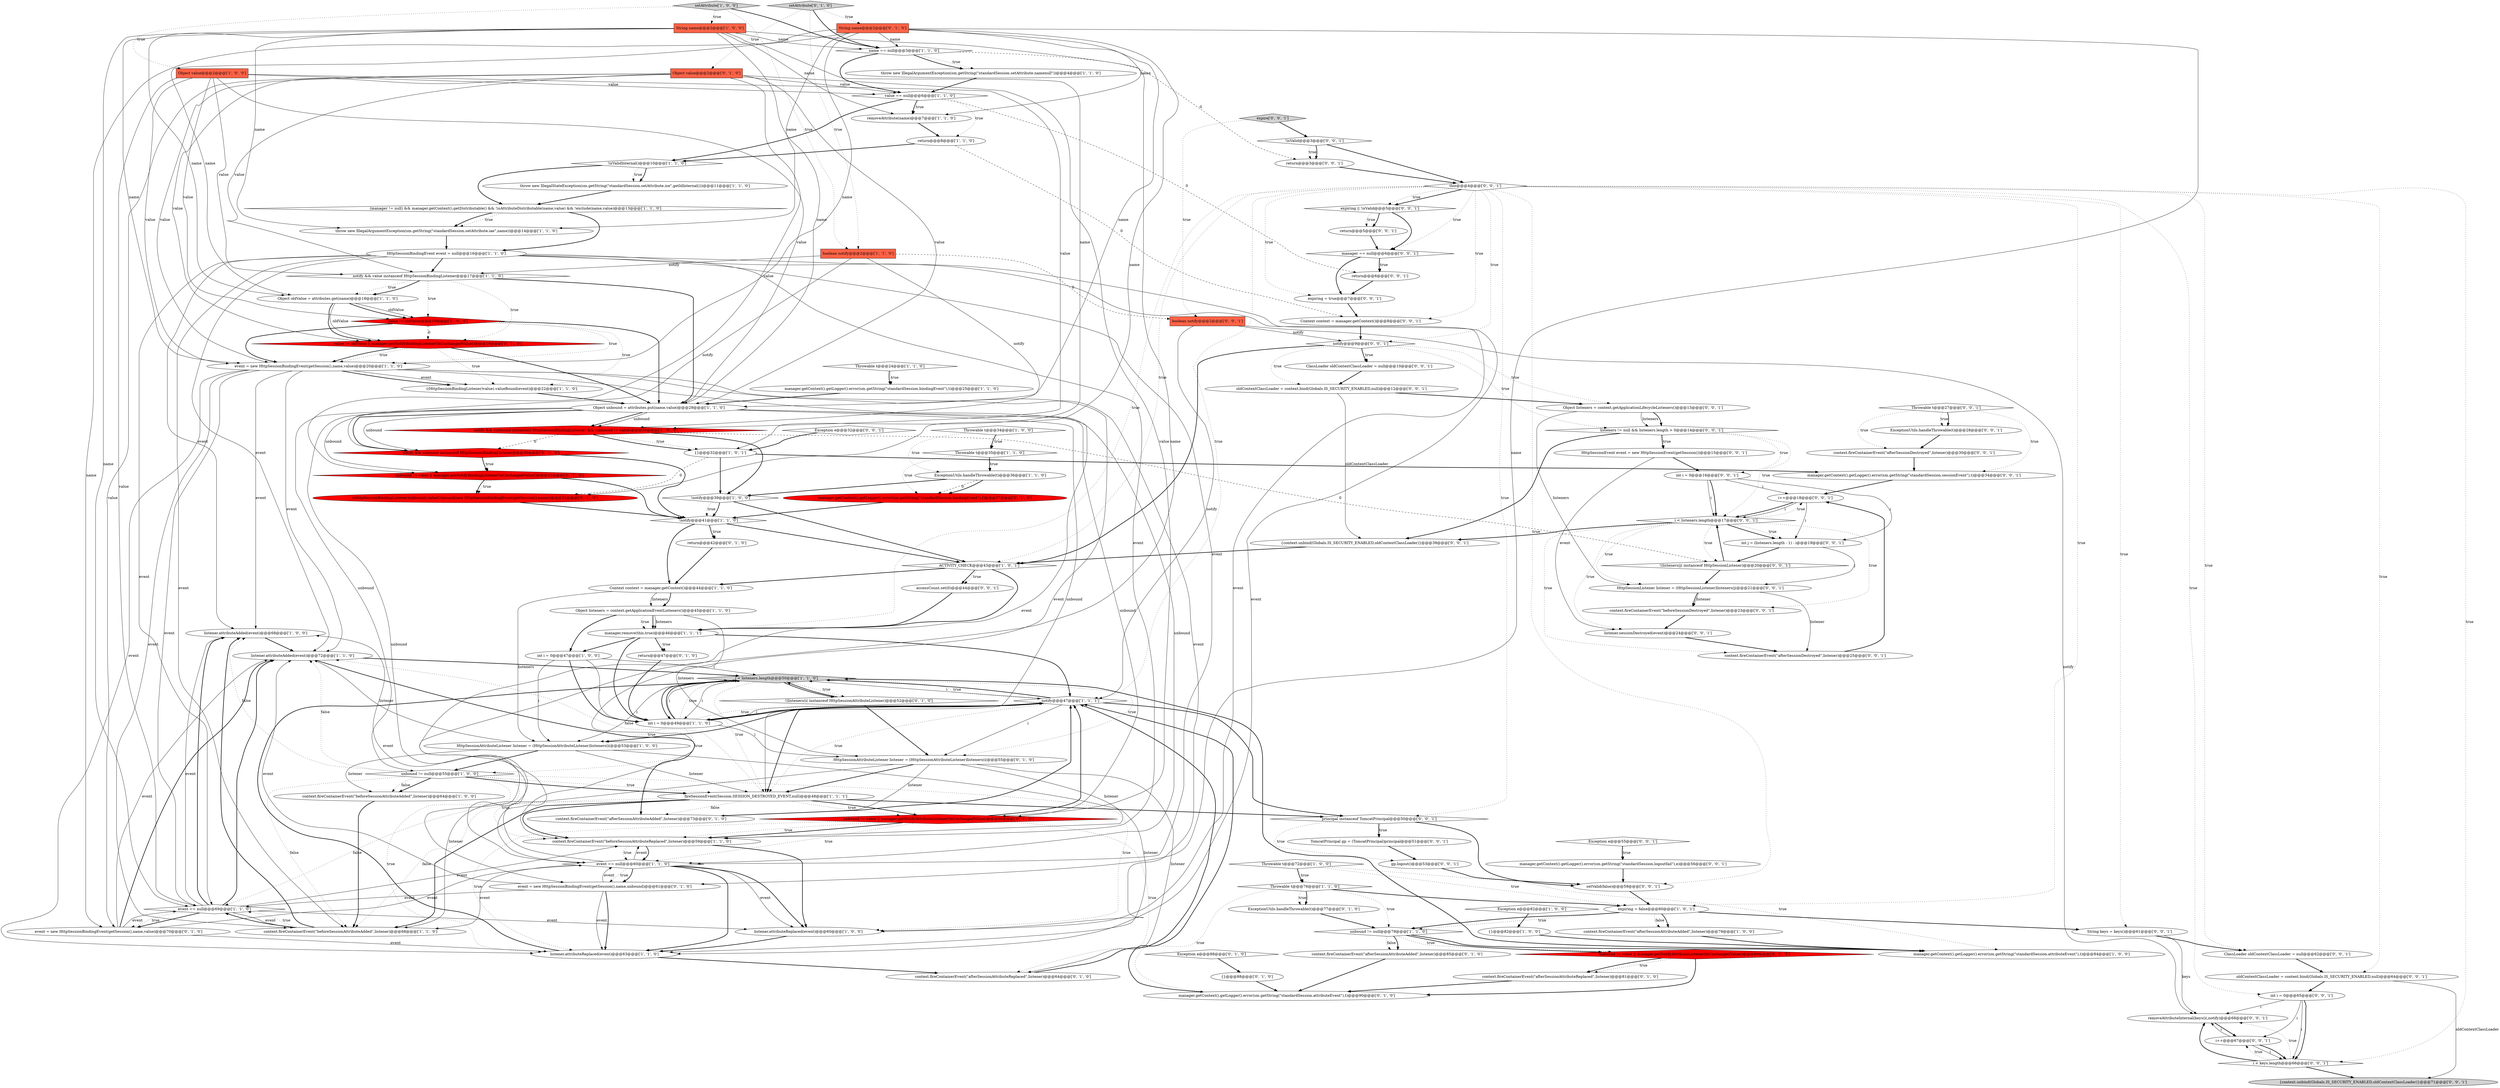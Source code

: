 digraph {
34 [style = filled, label = "event = new HttpSessionBindingEvent(getSession(),name,value)@@@20@@@['1', '1', '0']", fillcolor = white, shape = ellipse image = "AAA0AAABBB1BBB"];
11 [style = filled, label = "return@@@8@@@['1', '1', '0']", fillcolor = white, shape = ellipse image = "AAA0AAABBB1BBB"];
39 [style = filled, label = "value != oldValue@@@19@@@['1', '0', '0']", fillcolor = red, shape = diamond image = "AAA1AAABBB1BBB"];
3 [style = filled, label = "setAttribute['1', '0', '0']", fillcolor = lightgray, shape = diamond image = "AAA0AAABBB1BBB"];
91 [style = filled, label = "gp.logout()@@@53@@@['0', '0', '1']", fillcolor = white, shape = ellipse image = "AAA0AAABBB3BBB"];
102 [style = filled, label = "listeners != null && listeners.length > 0@@@14@@@['0', '0', '1']", fillcolor = white, shape = diamond image = "AAA0AAABBB3BBB"];
14 [style = filled, label = "manager.remove(this,true)@@@46@@@['1', '1', '1']", fillcolor = white, shape = ellipse image = "AAA0AAABBB1BBB"];
109 [style = filled, label = "ClassLoader oldContextClassLoader = null@@@10@@@['0', '0', '1']", fillcolor = white, shape = ellipse image = "AAA0AAABBB3BBB"];
41 [style = filled, label = "notify && (unbound instanceof HttpSessionBindingListener) && (unbound != value)@@@30@@@['1', '0', '0']", fillcolor = red, shape = diamond image = "AAA1AAABBB1BBB"];
90 [style = filled, label = "manager == null@@@6@@@['0', '0', '1']", fillcolor = white, shape = diamond image = "AAA0AAABBB3BBB"];
117 [style = filled, label = "ClassLoader oldContextClassLoader = null@@@62@@@['0', '0', '1']", fillcolor = white, shape = ellipse image = "AAA0AAABBB3BBB"];
125 [style = filled, label = "listener.sessionDestroyed(event)@@@24@@@['0', '0', '1']", fillcolor = white, shape = ellipse image = "AAA0AAABBB3BBB"];
85 [style = filled, label = "Exception e@@@55@@@['0', '0', '1']", fillcolor = white, shape = diamond image = "AAA0AAABBB3BBB"];
76 [style = filled, label = "unbound != value || manager.getNotifyAttributeListenerOnUnchangedValue()@@@80@@@['0', '1', '0']", fillcolor = red, shape = diamond image = "AAA1AAABBB2BBB"];
88 [style = filled, label = "{context.unbind(Globals.IS_SECURITY_ENABLED,oldContextClassLoader)}@@@71@@@['0', '0', '1']", fillcolor = lightgray, shape = ellipse image = "AAA0AAABBB3BBB"];
29 [style = filled, label = "unbound != null@@@79@@@['1', '1', '0']", fillcolor = white, shape = diamond image = "AAA0AAABBB1BBB"];
113 [style = filled, label = "return@@@5@@@['0', '0', '1']", fillcolor = white, shape = ellipse image = "AAA0AAABBB3BBB"];
24 [style = filled, label = "Object oldValue = attributes.get(name)@@@18@@@['1', '1', '0']", fillcolor = white, shape = ellipse image = "AAA0AAABBB1BBB"];
44 [style = filled, label = "expiring = false@@@60@@@['1', '0', '1']", fillcolor = white, shape = ellipse image = "AAA0AAABBB1BBB"];
22 [style = filled, label = "Throwable t@@@72@@@['1', '0', '0']", fillcolor = white, shape = diamond image = "AAA0AAABBB1BBB"];
5 [style = filled, label = "listener.attributeAdded(event)@@@68@@@['1', '0', '0']", fillcolor = white, shape = ellipse image = "AAA0AAABBB1BBB"];
42 [style = filled, label = "context.fireContainerEvent(\"beforeSessionAttributeReplaced\",listener)@@@59@@@['1', '1', '0']", fillcolor = white, shape = ellipse image = "AAA0AAABBB1BBB"];
78 [style = filled, label = "String name@@@2@@@['0', '1', '0']", fillcolor = tomato, shape = box image = "AAA0AAABBB2BBB"];
54 [style = filled, label = "int i = 0@@@47@@@['1', '0', '0']", fillcolor = white, shape = ellipse image = "AAA0AAABBB1BBB"];
67 [style = filled, label = "value != oldValue || manager.getNotifyBindingListenerOnUnchangedValue()@@@19@@@['0', '1', '0']", fillcolor = red, shape = diamond image = "AAA1AAABBB2BBB"];
108 [style = filled, label = "expiring || !isValid@@@5@@@['0', '0', '1']", fillcolor = white, shape = diamond image = "AAA0AAABBB3BBB"];
87 [style = filled, label = "HttpSessionListener listener = (HttpSessionListener)listeners(j(@@@21@@@['0', '0', '1']", fillcolor = white, shape = ellipse image = "AAA0AAABBB3BBB"];
55 [style = filled, label = "Exception e@@@82@@@['1', '0', '0']", fillcolor = white, shape = diamond image = "AAA0AAABBB1BBB"];
58 [style = filled, label = "manager.getContext().getLogger().error(sm.getString(\"standardSession.bindingEvent\"),t)@@@37@@@['0', '1', '0']", fillcolor = red, shape = ellipse image = "AAA1AAABBB2BBB"];
12 [style = filled, label = "throw new IllegalArgumentException(sm.getString(\"standardSession.setAttribute.iae\",name))@@@14@@@['1', '1', '0']", fillcolor = white, shape = ellipse image = "AAA0AAABBB1BBB"];
80 [style = filled, label = "event = new HttpSessionBindingEvent(getSession(),name,value)@@@70@@@['0', '1', '0']", fillcolor = white, shape = ellipse image = "AAA0AAABBB2BBB"];
43 [style = filled, label = "throw new IllegalStateException(sm.getString(\"standardSession.setAttribute.ise\",getIdInternal()))@@@11@@@['1', '1', '0']", fillcolor = white, shape = ellipse image = "AAA0AAABBB1BBB"];
62 [style = filled, label = "{}@@@88@@@['0', '1', '0']", fillcolor = white, shape = ellipse image = "AAA0AAABBB2BBB"];
95 [style = filled, label = "manager.getContext().getLogger().error(sm.getString(\"standardSession.logoutfail\"),e)@@@56@@@['0', '0', '1']", fillcolor = white, shape = ellipse image = "AAA0AAABBB3BBB"];
37 [style = filled, label = "context.fireContainerEvent(\"afterSessionAttributeAdded\",listener)@@@79@@@['1', '0', '0']", fillcolor = white, shape = ellipse image = "AAA0AAABBB1BBB"];
51 [style = filled, label = "notify@@@47@@@['1', '1', '1']", fillcolor = white, shape = diamond image = "AAA0AAABBB1BBB"];
123 [style = filled, label = "Context context = manager.getContext()@@@8@@@['0', '0', '1']", fillcolor = white, shape = ellipse image = "AAA0AAABBB3BBB"];
120 [style = filled, label = "manager.getContext().getLogger().error(sm.getString(\"standardSession.sessionEvent\"),t)@@@34@@@['0', '0', '1']", fillcolor = white, shape = ellipse image = "AAA0AAABBB3BBB"];
13 [style = filled, label = "unbound != null@@@55@@@['1', '0', '0']", fillcolor = white, shape = diamond image = "AAA0AAABBB1BBB"];
19 [style = filled, label = "manager.getContext().getLogger().error(sm.getString(\"standardSession.bindingEvent\"),t)@@@25@@@['1', '1', '0']", fillcolor = white, shape = ellipse image = "AAA0AAABBB1BBB"];
71 [style = filled, label = "context.fireContainerEvent(\"afterSessionAttributeReplaced\",listener)@@@81@@@['0', '1', '0']", fillcolor = white, shape = ellipse image = "AAA0AAABBB2BBB"];
65 [style = filled, label = "return@@@47@@@['0', '1', '0']", fillcolor = white, shape = ellipse image = "AAA0AAABBB2BBB"];
82 [style = filled, label = "accessCount.set(0)@@@44@@@['0', '0', '1']", fillcolor = white, shape = ellipse image = "AAA0AAABBB3BBB"];
98 [style = filled, label = "oldContextClassLoader = context.bind(Globals.IS_SECURITY_ENABLED,null)@@@12@@@['0', '0', '1']", fillcolor = white, shape = ellipse image = "AAA0AAABBB3BBB"];
114 [style = filled, label = "context.fireContainerEvent(\"beforeSessionDestroyed\",listener)@@@23@@@['0', '0', '1']", fillcolor = white, shape = ellipse image = "AAA0AAABBB3BBB"];
7 [style = filled, label = "fireSessionEvent(Session.SESSION_DESTROYED_EVENT,null)@@@48@@@['1', '1', '1']", fillcolor = white, shape = ellipse image = "AAA0AAABBB1BBB"];
61 [style = filled, label = "!(listeners(i( instanceof HttpSessionAttributeListener)@@@52@@@['0', '1', '0']", fillcolor = white, shape = diamond image = "AAA0AAABBB2BBB"];
2 [style = filled, label = "!notify@@@39@@@['1', '0', '0']", fillcolor = white, shape = diamond image = "AAA0AAABBB1BBB"];
92 [style = filled, label = "Throwable t@@@27@@@['0', '0', '1']", fillcolor = white, shape = diamond image = "AAA0AAABBB3BBB"];
72 [style = filled, label = "unbound != value || manager.getNotifyAttributeListenerOnUnchangedValue()@@@58@@@['0', '1', '0']", fillcolor = red, shape = diamond image = "AAA1AAABBB2BBB"];
70 [style = filled, label = "Object value@@@2@@@['0', '1', '0']", fillcolor = tomato, shape = box image = "AAA0AAABBB2BBB"];
0 [style = filled, label = "int i = 0@@@49@@@['1', '1', '0']", fillcolor = white, shape = ellipse image = "AAA0AAABBB1BBB"];
40 [style = filled, label = "throw new IllegalArgumentException(sm.getString(\"standardSession.setAttribute.namenull\"))@@@4@@@['1', '1', '0']", fillcolor = white, shape = ellipse image = "AAA0AAABBB1BBB"];
69 [style = filled, label = "return@@@42@@@['0', '1', '0']", fillcolor = white, shape = ellipse image = "AAA0AAABBB2BBB"];
60 [style = filled, label = "event = new HttpSessionBindingEvent(getSession(),name,unbound)@@@61@@@['0', '1', '0']", fillcolor = white, shape = ellipse image = "AAA0AAABBB2BBB"];
116 [style = filled, label = "i < listeners.length@@@17@@@['0', '0', '1']", fillcolor = white, shape = diamond image = "AAA0AAABBB3BBB"];
119 [style = filled, label = "TomcatPrincipal gp = (TomcatPrincipal)principal@@@51@@@['0', '0', '1']", fillcolor = white, shape = ellipse image = "AAA0AAABBB3BBB"];
10 [style = filled, label = "boolean notify@@@2@@@['1', '1', '0']", fillcolor = tomato, shape = box image = "AAA0AAABBB1BBB"];
56 [style = filled, label = "ExceptionUtils.handleThrowable(t)@@@36@@@['1', '1', '0']", fillcolor = white, shape = ellipse image = "AAA0AAABBB1BBB"];
103 [style = filled, label = "expiring = true@@@7@@@['0', '0', '1']", fillcolor = white, shape = ellipse image = "AAA0AAABBB3BBB"];
36 [style = filled, label = "context.fireContainerEvent(\"beforeSessionAttributeAdded\",listener)@@@68@@@['1', '1', '0']", fillcolor = white, shape = ellipse image = "AAA0AAABBB1BBB"];
73 [style = filled, label = "Exception e@@@88@@@['0', '1', '0']", fillcolor = white, shape = diamond image = "AAA0AAABBB2BBB"];
121 [style = filled, label = "Object listeners = context.getApplicationLifecycleListeners()@@@13@@@['0', '0', '1']", fillcolor = white, shape = ellipse image = "AAA0AAABBB3BBB"];
28 [style = filled, label = "Throwable t@@@34@@@['1', '0', '0']", fillcolor = white, shape = diamond image = "AAA0AAABBB1BBB"];
48 [style = filled, label = "Throwable t@@@35@@@['1', '1', '0']", fillcolor = white, shape = diamond image = "AAA0AAABBB1BBB"];
57 [style = filled, label = "notify && unbound instanceof HttpSessionBindingListener@@@30@@@['0', '1', '0']", fillcolor = red, shape = diamond image = "AAA1AAABBB2BBB"];
27 [style = filled, label = "HttpSessionBindingEvent event = null@@@16@@@['1', '1', '0']", fillcolor = white, shape = ellipse image = "AAA0AAABBB1BBB"];
63 [style = filled, label = "((HttpSessionBindingListener)unbound).valueUnbound(new HttpSessionBindingEvent(getSession(),name))@@@33@@@['0', '1', '0']", fillcolor = red, shape = ellipse image = "AAA1AAABBB2BBB"];
127 [style = filled, label = "return@@@3@@@['0', '0', '1']", fillcolor = white, shape = ellipse image = "AAA0AAABBB3BBB"];
105 [style = filled, label = "i++@@@18@@@['0', '0', '1']", fillcolor = white, shape = ellipse image = "AAA0AAABBB3BBB"];
46 [style = filled, label = "Throwable t@@@24@@@['1', '1', '0']", fillcolor = white, shape = diamond image = "AAA0AAABBB1BBB"];
15 [style = filled, label = "context.fireContainerEvent(\"beforeSessionAttributeAdded\",listener)@@@64@@@['1', '0', '0']", fillcolor = white, shape = ellipse image = "AAA0AAABBB1BBB"];
97 [style = filled, label = "context.fireContainerEvent(\"afterSessionDestroyed\",listener)@@@25@@@['0', '0', '1']", fillcolor = white, shape = ellipse image = "AAA0AAABBB3BBB"];
16 [style = filled, label = "Object listeners = context.getApplicationEventListeners()@@@45@@@['1', '1', '0']", fillcolor = white, shape = ellipse image = "AAA0AAABBB1BBB"];
68 [style = filled, label = "HttpSessionAttributeListener listener = (HttpSessionAttributeListener)listeners(i(@@@55@@@['0', '1', '0']", fillcolor = white, shape = ellipse image = "AAA0AAABBB2BBB"];
107 [style = filled, label = "ExceptionUtils.handleThrowable(t)@@@28@@@['0', '0', '1']", fillcolor = white, shape = ellipse image = "AAA0AAABBB3BBB"];
45 [style = filled, label = "removeAttribute(name)@@@7@@@['1', '1', '0']", fillcolor = white, shape = ellipse image = "AAA0AAABBB1BBB"];
124 [style = filled, label = "{context.unbind(Globals.IS_SECURITY_ENABLED,oldContextClassLoader)}@@@39@@@['0', '0', '1']", fillcolor = white, shape = ellipse image = "AAA0AAABBB3BBB"];
23 [style = filled, label = "manager.getContext().getLogger().error(sm.getString(\"standardSession.attributeEvent\"),t)@@@84@@@['1', '0', '0']", fillcolor = white, shape = ellipse image = "AAA0AAABBB1BBB"];
30 [style = filled, label = "Throwable t@@@76@@@['1', '1', '0']", fillcolor = white, shape = diamond image = "AAA0AAABBB1BBB"];
4 [style = filled, label = "Object value@@@2@@@['1', '0', '0']", fillcolor = tomato, shape = box image = "AAA0AAABBB1BBB"];
84 [style = filled, label = "this@@@4@@@['0', '0', '1']", fillcolor = white, shape = diamond image = "AAA0AAABBB3BBB"];
86 [style = filled, label = "boolean notify@@@2@@@['0', '0', '1']", fillcolor = tomato, shape = box image = "AAA0AAABBB3BBB"];
35 [style = filled, label = "{}@@@32@@@['1', '0', '1']", fillcolor = white, shape = ellipse image = "AAA0AAABBB1BBB"];
52 [style = filled, label = "listener.attributeReplaced(event)@@@63@@@['1', '1', '0']", fillcolor = white, shape = ellipse image = "AAA0AAABBB1BBB"];
38 [style = filled, label = "{}@@@82@@@['1', '0', '0']", fillcolor = white, shape = ellipse image = "AAA0AAABBB1BBB"];
89 [style = filled, label = "!isValid@@@3@@@['0', '0', '1']", fillcolor = white, shape = diamond image = "AAA0AAABBB3BBB"];
99 [style = filled, label = "notify@@@9@@@['0', '0', '1']", fillcolor = white, shape = diamond image = "AAA0AAABBB3BBB"];
101 [style = filled, label = "setValid(false)@@@59@@@['0', '0', '1']", fillcolor = white, shape = ellipse image = "AAA0AAABBB3BBB"];
53 [style = filled, label = "notify && value instanceof HttpSessionBindingListener@@@17@@@['1', '1', '0']", fillcolor = white, shape = diamond image = "AAA0AAABBB1BBB"];
93 [style = filled, label = "HttpSessionEvent event = new HttpSessionEvent(getSession())@@@15@@@['0', '0', '1']", fillcolor = white, shape = ellipse image = "AAA0AAABBB3BBB"];
81 [style = filled, label = "oldContextClassLoader = context.bind(Globals.IS_SECURITY_ENABLED,null)@@@64@@@['0', '0', '1']", fillcolor = white, shape = ellipse image = "AAA0AAABBB3BBB"];
79 [style = filled, label = "ExceptionUtils.handleThrowable(t)@@@77@@@['0', '1', '0']", fillcolor = white, shape = ellipse image = "AAA0AAABBB2BBB"];
50 [style = filled, label = "i < listeners.length@@@50@@@['1', '1', '0']", fillcolor = lightgray, shape = diamond image = "AAA0AAABBB1BBB"];
66 [style = filled, label = "context.fireContainerEvent(\"afterSessionAttributeAdded\",listener)@@@85@@@['0', '1', '0']", fillcolor = white, shape = ellipse image = "AAA0AAABBB2BBB"];
77 [style = filled, label = "setAttribute['0', '1', '0']", fillcolor = lightgray, shape = diamond image = "AAA0AAABBB2BBB"];
115 [style = filled, label = "int j = (listeners.length - 1) - i@@@19@@@['0', '0', '1']", fillcolor = white, shape = ellipse image = "AAA0AAABBB3BBB"];
20 [style = filled, label = "listener.attributeAdded(event)@@@72@@@['1', '1', '0']", fillcolor = white, shape = ellipse image = "AAA0AAABBB1BBB"];
94 [style = filled, label = "principal instanceof TomcatPrincipal@@@50@@@['0', '0', '1']", fillcolor = white, shape = diamond image = "AAA0AAABBB3BBB"];
49 [style = filled, label = "!notify@@@41@@@['1', '1', '0']", fillcolor = white, shape = diamond image = "AAA0AAABBB1BBB"];
106 [style = filled, label = "context.fireContainerEvent(\"afterSessionDestroyed\",listener)@@@30@@@['0', '0', '1']", fillcolor = white, shape = ellipse image = "AAA0AAABBB3BBB"];
9 [style = filled, label = "value == null@@@6@@@['1', '1', '0']", fillcolor = white, shape = diamond image = "AAA0AAABBB1BBB"];
100 [style = filled, label = "int i = 0@@@16@@@['0', '0', '1']", fillcolor = white, shape = ellipse image = "AAA0AAABBB3BBB"];
6 [style = filled, label = "((HttpSessionBindingListener)value).valueBound(event)@@@22@@@['1', '1', '0']", fillcolor = white, shape = ellipse image = "AAA0AAABBB1BBB"];
118 [style = filled, label = "removeAttributeInternal(keys(i(,notify)@@@68@@@['0', '0', '1']", fillcolor = white, shape = ellipse image = "AAA0AAABBB3BBB"];
122 [style = filled, label = "expire['0', '0', '1']", fillcolor = lightgray, shape = diamond image = "AAA0AAABBB3BBB"];
74 [style = filled, label = "context.fireContainerEvent(\"afterSessionAttributeReplaced\",listener)@@@64@@@['0', '1', '0']", fillcolor = white, shape = ellipse image = "AAA0AAABBB2BBB"];
96 [style = filled, label = "int i = 0@@@65@@@['0', '0', '1']", fillcolor = white, shape = ellipse image = "AAA0AAABBB3BBB"];
64 [style = filled, label = "unbound != value || manager.getNotifyBindingListenerOnUnchangedValue()@@@31@@@['0', '1', '0']", fillcolor = red, shape = diamond image = "AAA1AAABBB2BBB"];
75 [style = filled, label = "context.fireContainerEvent(\"afterSessionAttributeAdded\",listener)@@@73@@@['0', '1', '0']", fillcolor = white, shape = ellipse image = "AAA0AAABBB2BBB"];
59 [style = filled, label = "manager.getContext().getLogger().error(sm.getString(\"standardSession.attributeEvent\"),t)@@@90@@@['0', '1', '0']", fillcolor = white, shape = ellipse image = "AAA0AAABBB2BBB"];
1 [style = filled, label = "(manager != null) && manager.getContext().getDistributable() && !isAttributeDistributable(name,value) && !exclude(name,value)@@@13@@@['1', '1', '0']", fillcolor = white, shape = diamond image = "AAA0AAABBB1BBB"];
126 [style = filled, label = "i < keys.length@@@66@@@['0', '0', '1']", fillcolor = white, shape = diamond image = "AAA0AAABBB3BBB"];
21 [style = filled, label = "HttpSessionAttributeListener listener = (HttpSessionAttributeListener)listeners(i(@@@53@@@['1', '0', '0']", fillcolor = white, shape = ellipse image = "AAA0AAABBB1BBB"];
26 [style = filled, label = "Context context = manager.getContext()@@@44@@@['1', '1', '0']", fillcolor = white, shape = ellipse image = "AAA0AAABBB1BBB"];
104 [style = filled, label = "Exception e@@@32@@@['0', '0', '1']", fillcolor = white, shape = diamond image = "AAA0AAABBB3BBB"];
112 [style = filled, label = "String keys = keys()@@@61@@@['0', '0', '1']", fillcolor = white, shape = ellipse image = "AAA0AAABBB3BBB"];
32 [style = filled, label = "Object unbound = attributes.put(name,value)@@@29@@@['1', '1', '0']", fillcolor = white, shape = ellipse image = "AAA0AAABBB1BBB"];
110 [style = filled, label = "return@@@6@@@['0', '0', '1']", fillcolor = white, shape = ellipse image = "AAA0AAABBB3BBB"];
33 [style = filled, label = "ACTIVITY_CHECK@@@43@@@['1', '0', '1']", fillcolor = white, shape = diamond image = "AAA0AAABBB1BBB"];
47 [style = filled, label = "!isValidInternal()@@@10@@@['1', '1', '0']", fillcolor = white, shape = diamond image = "AAA0AAABBB1BBB"];
8 [style = filled, label = "String name@@@2@@@['1', '0', '0']", fillcolor = tomato, shape = box image = "AAA0AAABBB1BBB"];
25 [style = filled, label = "listener.attributeReplaced(event)@@@60@@@['1', '0', '0']", fillcolor = white, shape = ellipse image = "AAA0AAABBB1BBB"];
31 [style = filled, label = "name == null@@@3@@@['1', '1', '0']", fillcolor = white, shape = diamond image = "AAA0AAABBB1BBB"];
18 [style = filled, label = "event == null@@@69@@@['1', '1', '0']", fillcolor = white, shape = diamond image = "AAA0AAABBB1BBB"];
17 [style = filled, label = "event == null@@@60@@@['1', '1', '0']", fillcolor = white, shape = diamond image = "AAA0AAABBB1BBB"];
83 [style = filled, label = "!(listeners(j( instanceof HttpSessionListener)@@@20@@@['0', '0', '1']", fillcolor = white, shape = diamond image = "AAA0AAABBB3BBB"];
111 [style = filled, label = "i++@@@67@@@['0', '0', '1']", fillcolor = white, shape = ellipse image = "AAA0AAABBB3BBB"];
84->103 [style = dotted, label="true"];
112->117 [style = bold, label=""];
25->52 [style = bold, label=""];
116->125 [style = dotted, label="true"];
53->67 [style = dotted, label="true"];
30->79 [style = dotted, label="true"];
1->27 [style = bold, label=""];
65->0 [style = bold, label=""];
92->120 [style = dotted, label="true"];
27->25 [style = solid, label="event"];
34->36 [style = solid, label="event"];
93->125 [style = solid, label="event"];
111->126 [style = bold, label=""];
68->75 [style = solid, label="listener"];
34->20 [style = solid, label="event"];
22->30 [style = bold, label=""];
50->61 [style = dotted, label="true"];
97->105 [style = bold, label=""];
51->50 [style = bold, label=""];
68->74 [style = solid, label="listener"];
99->102 [style = dotted, label="true"];
54->21 [style = solid, label="i"];
121->102 [style = solid, label="listeners"];
4->41 [style = solid, label="value"];
56->58 [style = dashed, label="0"];
1->12 [style = bold, label=""];
54->0 [style = solid, label="i"];
7->20 [style = dotted, label="false"];
10->86 [style = dashed, label="0"];
102->93 [style = dotted, label="true"];
32->60 [style = solid, label="unbound"];
119->91 [style = bold, label=""];
108->113 [style = bold, label=""];
116->115 [style = dotted, label="true"];
102->100 [style = dotted, label="true"];
80->20 [style = bold, label=""];
113->90 [style = bold, label=""];
31->40 [style = dotted, label="true"];
94->101 [style = bold, label=""];
27->42 [style = solid, label="event"];
51->0 [style = bold, label=""];
13->7 [style = dotted, label="true"];
7->18 [style = dotted, label="false"];
34->5 [style = solid, label="event"];
45->11 [style = bold, label=""];
81->96 [style = bold, label=""];
84->101 [style = dotted, label="true"];
16->14 [style = dotted, label="true"];
60->18 [style = solid, label="event"];
126->118 [style = dotted, label="true"];
0->50 [style = solid, label="i"];
0->51 [style = dotted, label="true"];
46->19 [style = bold, label=""];
44->37 [style = bold, label=""];
13->15 [style = bold, label=""];
96->111 [style = solid, label="i"];
39->34 [style = dotted, label="true"];
15->36 [style = bold, label=""];
51->68 [style = solid, label="i"];
8->17 [style = solid, label="name"];
42->25 [style = bold, label=""];
34->6 [style = solid, label="event"];
27->17 [style = solid, label="event"];
53->24 [style = dotted, label="true"];
7->94 [style = bold, label=""];
48->56 [style = dotted, label="true"];
102->124 [style = bold, label=""];
40->9 [style = bold, label=""];
92->107 [style = dotted, label="true"];
17->36 [style = solid, label="event"];
51->50 [style = solid, label="i"];
46->19 [style = dotted, label="true"];
4->18 [style = solid, label="value"];
48->58 [style = dotted, label="true"];
118->111 [style = bold, label=""];
72->42 [style = dotted, label="true"];
84->33 [style = dotted, label="true"];
19->32 [style = bold, label=""];
92->106 [style = dotted, label="true"];
39->32 [style = bold, label=""];
18->80 [style = bold, label=""];
52->50 [style = bold, label=""];
32->41 [style = bold, label=""];
36->18 [style = dotted, label="true"];
34->25 [style = solid, label="event"];
84->112 [style = dotted, label="true"];
56->2 [style = bold, label=""];
70->9 [style = solid, label="value"];
23->50 [style = bold, label=""];
50->68 [style = dotted, label="true"];
0->13 [style = dotted, label="true"];
3->31 [style = bold, label=""];
34->52 [style = solid, label="event"];
63->49 [style = bold, label=""];
95->101 [style = bold, label=""];
110->103 [style = bold, label=""];
75->51 [style = bold, label=""];
4->32 [style = solid, label="value"];
84->126 [style = dotted, label="true"];
21->52 [style = solid, label="listener"];
100->116 [style = solid, label="i"];
14->0 [style = bold, label=""];
18->5 [style = bold, label=""];
0->51 [style = bold, label=""];
72->51 [style = bold, label=""];
57->49 [style = bold, label=""];
84->123 [style = dotted, label="true"];
8->35 [style = solid, label="name"];
64->63 [style = dotted, label="true"];
3->8 [style = dotted, label="true"];
90->110 [style = bold, label=""];
66->59 [style = bold, label=""];
10->41 [style = solid, label="notify"];
106->120 [style = bold, label=""];
96->126 [style = solid, label="i"];
70->80 [style = solid, label="value"];
70->32 [style = solid, label="value"];
73->62 [style = bold, label=""];
86->51 [style = solid, label="notify"];
78->60 [style = solid, label="name"];
14->65 [style = bold, label=""];
122->89 [style = bold, label=""];
4->39 [style = solid, label="value"];
26->16 [style = solid, label="listeners"];
17->25 [style = solid, label="event"];
60->20 [style = solid, label="event"];
8->34 [style = solid, label="name"];
11->123 [style = dashed, label="0"];
84->94 [style = dotted, label="true"];
61->68 [style = bold, label=""];
0->21 [style = dotted, label="true"];
2->49 [style = bold, label=""];
1->12 [style = dotted, label="true"];
36->18 [style = bold, label=""];
82->14 [style = bold, label=""];
52->74 [style = bold, label=""];
31->40 [style = bold, label=""];
16->14 [style = bold, label=""];
69->26 [style = bold, label=""];
111->126 [style = solid, label="i"];
94->91 [style = dotted, label="true"];
77->78 [style = dotted, label="true"];
8->32 [style = solid, label="name"];
84->90 [style = dotted, label="true"];
79->29 [style = bold, label=""];
50->7 [style = dotted, label="true"];
68->36 [style = solid, label="listener"];
8->45 [style = solid, label="name"];
22->23 [style = dotted, label="true"];
109->98 [style = bold, label=""];
2->49 [style = dotted, label="true"];
27->53 [style = bold, label=""];
80->20 [style = solid, label="event"];
50->51 [style = dotted, label="true"];
47->43 [style = bold, label=""];
29->66 [style = bold, label=""];
13->5 [style = dotted, label="false"];
105->116 [style = bold, label=""];
39->67 [style = dashed, label="0"];
33->82 [style = bold, label=""];
105->115 [style = solid, label="i"];
47->43 [style = dotted, label="true"];
0->51 [style = solid, label="i"];
18->20 [style = bold, label=""];
18->80 [style = dotted, label="true"];
21->7 [style = solid, label="listener"];
9->110 [style = dashed, label="0"];
0->50 [style = dotted, label="true"];
8->24 [style = solid, label="name"];
7->42 [style = bold, label=""];
84->99 [style = dotted, label="true"];
13->20 [style = dotted, label="false"];
72->52 [style = dotted, label="true"];
99->109 [style = dotted, label="true"];
104->35 [style = bold, label=""];
17->52 [style = bold, label=""];
44->37 [style = dotted, label="false"];
84->81 [style = dotted, label="true"];
41->57 [style = dashed, label="0"];
90->103 [style = bold, label=""];
41->35 [style = dotted, label="true"];
115->87 [style = solid, label="j"];
99->121 [style = dotted, label="true"];
17->60 [style = bold, label=""];
35->2 [style = bold, label=""];
72->74 [style = dotted, label="true"];
32->57 [style = bold, label=""];
84->108 [style = bold, label=""];
58->49 [style = bold, label=""];
54->0 [style = bold, label=""];
4->34 [style = solid, label="value"];
27->18 [style = solid, label="event"];
126->111 [style = dotted, label="true"];
9->45 [style = dotted, label="true"];
116->83 [style = dotted, label="true"];
86->118 [style = solid, label="notify"];
50->0 [style = bold, label=""];
107->106 [style = bold, label=""];
36->5 [style = bold, label=""];
67->32 [style = bold, label=""];
50->61 [style = bold, label=""];
84->96 [style = dotted, label="true"];
28->56 [style = dotted, label="true"];
77->70 [style = dotted, label="true"];
89->84 [style = bold, label=""];
48->56 [style = bold, label=""];
32->72 [style = solid, label="unbound"];
67->6 [style = dotted, label="true"];
42->17 [style = bold, label=""];
14->51 [style = bold, label=""];
3->4 [style = dotted, label="true"];
44->112 [style = bold, label=""];
38->23 [style = bold, label=""];
28->48 [style = dotted, label="true"];
124->33 [style = bold, label=""];
114->125 [style = bold, label=""];
57->64 [style = dotted, label="true"];
85->95 [style = dotted, label="true"];
14->54 [style = bold, label=""];
4->53 [style = solid, label="value"];
32->64 [style = solid, label="unbound"];
126->118 [style = bold, label=""];
30->59 [style = dotted, label="true"];
34->6 [style = bold, label=""];
102->93 [style = bold, label=""];
61->50 [style = bold, label=""];
123->99 [style = bold, label=""];
116->87 [style = dotted, label="true"];
50->0 [style = solid, label="i"];
99->33 [style = bold, label=""];
108->113 [style = dotted, label="true"];
116->115 [style = bold, label=""];
16->68 [style = solid, label="listeners"];
89->127 [style = dotted, label="true"];
29->76 [style = bold, label=""];
96->126 [style = bold, label=""];
24->39 [style = solid, label="oldValue"];
5->20 [style = bold, label=""];
111->118 [style = solid, label="i"];
94->119 [style = dotted, label="true"];
59->51 [style = bold, label=""];
24->39 [style = bold, label=""];
18->36 [style = solid, label="event"];
84->44 [style = dotted, label="true"];
101->44 [style = bold, label=""];
70->64 [style = solid, label="value"];
121->87 [style = solid, label="listeners"];
49->69 [style = dotted, label="true"];
7->72 [style = bold, label=""];
43->1 [style = bold, label=""];
53->32 [style = bold, label=""];
51->7 [style = bold, label=""];
116->114 [style = dotted, label="true"];
31->127 [style = dashed, label="0"];
72->17 [style = dotted, label="true"];
35->63 [style = dashed, label="0"];
78->32 [style = solid, label="name"];
21->13 [style = bold, label=""];
127->84 [style = bold, label=""];
78->24 [style = solid, label="name"];
6->32 [style = bold, label=""];
39->34 [style = bold, label=""];
51->21 [style = bold, label=""];
24->67 [style = solid, label="oldValue"];
34->42 [style = solid, label="event"];
55->38 [style = bold, label=""];
99->109 [style = bold, label=""];
78->31 [style = solid, label="name"];
77->31 [style = bold, label=""];
41->2 [style = bold, label=""];
27->52 [style = solid, label="event"];
103->123 [style = bold, label=""];
26->16 [style = bold, label=""];
81->88 [style = solid, label="oldContextClassLoader"];
115->83 [style = bold, label=""];
85->95 [style = bold, label=""];
8->18 [style = solid, label="name"];
41->83 [style = dashed, label="0"];
70->67 [style = solid, label="value"];
53->24 [style = bold, label=""];
2->33 [style = bold, label=""];
68->7 [style = bold, label=""];
84->14 [style = dotted, label="true"];
51->7 [style = dotted, label="true"];
17->5 [style = solid, label="event"];
116->105 [style = dotted, label="true"];
30->44 [style = bold, label=""];
44->29 [style = dotted, label="true"];
99->98 [style = dotted, label="true"];
13->52 [style = dotted, label="true"];
13->36 [style = dotted, label="false"];
26->21 [style = solid, label="listeners"];
7->72 [style = dotted, label="true"];
17->60 [style = dotted, label="true"];
44->29 [style = bold, label=""];
13->15 [style = dotted, label="false"];
84->108 [style = dotted, label="true"];
10->57 [style = solid, label="notify"];
78->80 [style = solid, label="name"];
60->17 [style = solid, label="event"];
92->107 [style = bold, label=""];
125->97 [style = bold, label=""];
87->114 [style = bold, label=""];
18->42 [style = solid, label="event"];
32->57 [style = solid, label="unbound"];
78->12 [style = solid, label="name"];
20->50 [style = bold, label=""];
35->120 [style = bold, label=""];
77->10 [style = dotted, label="true"];
57->64 [style = bold, label=""];
80->17 [style = solid, label="event"];
72->42 [style = bold, label=""];
78->45 [style = solid, label="name"];
83->116 [style = bold, label=""];
64->63 [style = bold, label=""];
70->72 [style = solid, label="value"];
37->23 [style = bold, label=""];
8->31 [style = solid, label="name"];
80->52 [style = solid, label="event"];
122->86 [style = dotted, label="true"];
13->7 [style = bold, label=""];
27->20 [style = solid, label="event"];
18->25 [style = solid, label="event"];
67->34 [style = dotted, label="true"];
49->33 [style = bold, label=""];
84->51 [style = dotted, label="true"];
28->48 [style = bold, label=""];
64->49 [style = bold, label=""];
83->87 [style = bold, label=""];
67->34 [style = bold, label=""];
116->97 [style = dotted, label="true"];
78->63 [style = solid, label="name"];
70->53 [style = solid, label="value"];
17->25 [style = bold, label=""];
21->20 [style = solid, label="listener"];
102->116 [style = dotted, label="true"];
87->97 [style = solid, label="listener"];
31->9 [style = bold, label=""];
53->39 [style = dotted, label="true"];
76->71 [style = bold, label=""];
24->67 [style = bold, label=""];
74->51 [style = bold, label=""];
27->5 [style = solid, label="event"];
18->5 [style = solid, label="event"];
42->17 [style = dotted, label="true"];
30->79 [style = bold, label=""];
29->76 [style = dotted, label="true"];
90->110 [style = dotted, label="true"];
9->47 [style = bold, label=""];
22->44 [style = dotted, label="true"];
98->121 [style = bold, label=""];
70->34 [style = solid, label="value"];
112->118 [style = solid, label="keys"];
32->13 [style = solid, label="unbound"];
84->117 [style = dotted, label="true"];
32->41 [style = solid, label="unbound"];
126->88 [style = bold, label=""];
13->25 [style = dotted, label="true"];
50->21 [style = solid, label="i"];
54->50 [style = solid, label="i"];
76->59 [style = bold, label=""];
29->23 [style = bold, label=""];
51->94 [style = bold, label=""];
100->105 [style = solid, label="i"];
20->75 [style = bold, label=""];
100->116 [style = bold, label=""];
91->101 [style = bold, label=""];
8->12 [style = solid, label="name"];
56->58 [style = bold, label=""];
7->75 [style = dotted, label="false"];
30->29 [style = dotted, label="true"];
76->71 [style = dotted, label="true"];
120->105 [style = bold, label=""];
108->90 [style = bold, label=""];
116->124 [style = bold, label=""];
49->69 [style = bold, label=""];
47->1 [style = bold, label=""];
7->36 [style = dotted, label="false"];
96->118 [style = solid, label="i"];
94->119 [style = bold, label=""];
34->18 [style = solid, label="event"];
9->11 [style = dotted, label="true"];
3->10 [style = dotted, label="true"];
117->81 [style = bold, label=""];
17->42 [style = solid, label="event"];
0->68 [style = solid, label="i"];
33->26 [style = bold, label=""];
16->54 [style = bold, label=""];
87->114 [style = solid, label="listener"];
33->82 [style = dotted, label="true"];
98->124 [style = solid, label="oldContextClassLoader"];
27->36 [style = solid, label="event"];
16->14 [style = solid, label="listeners"];
71->59 [style = bold, label=""];
11->47 [style = bold, label=""];
4->9 [style = solid, label="value"];
29->66 [style = dotted, label="false"];
10->53 [style = solid, label="notify"];
21->15 [style = solid, label="listener"];
14->65 [style = dotted, label="true"];
60->52 [style = bold, label=""];
12->27 [style = bold, label=""];
78->34 [style = solid, label="name"];
80->18 [style = solid, label="event"];
7->36 [style = bold, label=""];
89->127 [style = bold, label=""];
41->35 [style = bold, label=""];
62->59 [style = bold, label=""];
33->14 [style = bold, label=""];
39->6 [style = dotted, label="true"];
121->102 [style = bold, label=""];
60->52 [style = solid, label="event"];
68->42 [style = solid, label="listener"];
93->100 [style = bold, label=""];
13->42 [style = dotted, label="true"];
86->99 [style = solid, label="notify"];
32->17 [style = solid, label="unbound"];
0->50 [style = bold, label=""];
34->17 [style = solid, label="event"];
32->7 [style = solid, label="unbound"];
105->116 [style = solid, label="i"];
9->45 [style = bold, label=""];
49->26 [style = bold, label=""];
22->30 [style = dotted, label="true"];
100->115 [style = solid, label="i"];
}
